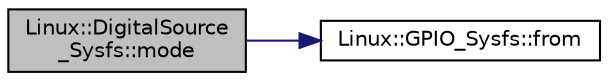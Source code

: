 digraph "Linux::DigitalSource_Sysfs::mode"
{
 // INTERACTIVE_SVG=YES
  edge [fontname="Helvetica",fontsize="10",labelfontname="Helvetica",labelfontsize="10"];
  node [fontname="Helvetica",fontsize="10",shape=record];
  rankdir="LR";
  Node1 [label="Linux::DigitalSource\l_Sysfs::mode",height=0.2,width=0.4,color="black", fillcolor="grey75", style="filled", fontcolor="black"];
  Node1 -> Node2 [color="midnightblue",fontsize="10",style="solid",fontname="Helvetica"];
  Node2 [label="Linux::GPIO_Sysfs::from",height=0.2,width=0.4,color="black", fillcolor="white", style="filled",URL="$classLinux_1_1GPIO__Sysfs.html#a0c235d2bcf738fa71b41d48384e32aec"];
}
